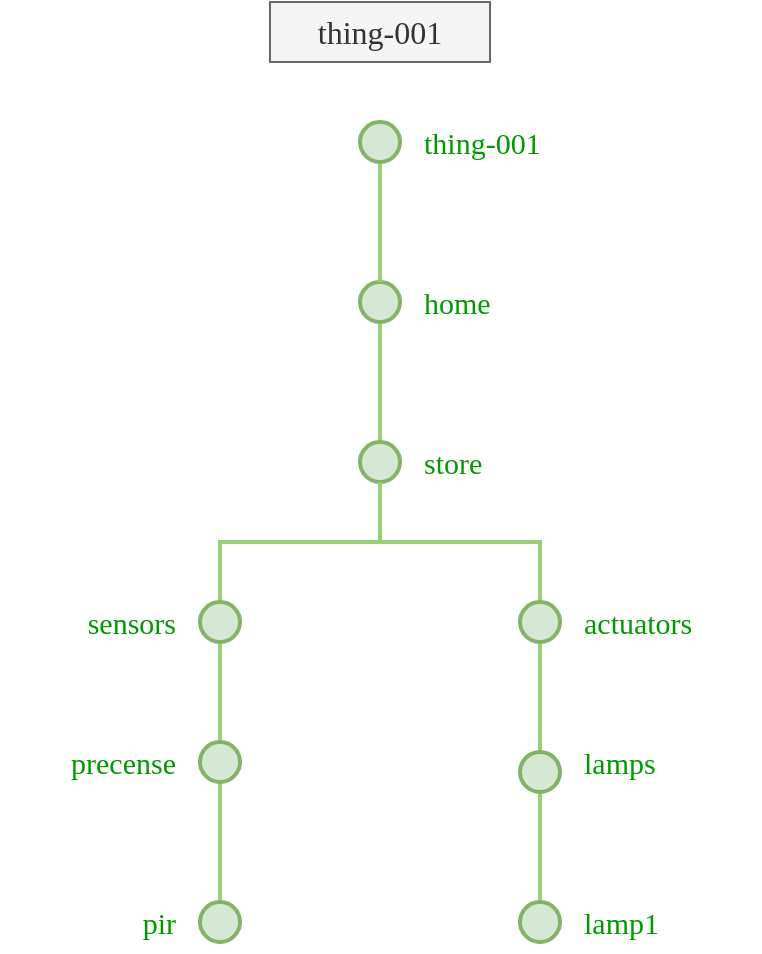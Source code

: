 <mxfile version="22.0.2" type="device">
  <diagram name="Página-1" id="sKd3tsI22_V5jR-nHXxZ">
    <mxGraphModel dx="607" dy="367" grid="1" gridSize="10" guides="1" tooltips="1" connect="1" arrows="1" fold="1" page="1" pageScale="1" pageWidth="827" pageHeight="1169" math="0" shadow="0">
      <root>
        <mxCell id="0" />
        <mxCell id="1" parent="0" />
        <mxCell id="aGrfN4Roc2kFLRaL8HcX-4" style="edgeStyle=orthogonalEdgeStyle;rounded=0;orthogonalLoop=1;jettySize=auto;html=1;exitX=0.5;exitY=1;exitDx=0;exitDy=0;entryX=0.5;entryY=0;entryDx=0;entryDy=0;endArrow=none;endFill=0;strokeWidth=2;strokeColor=#97D077;" edge="1" parent="1" source="aGrfN4Roc2kFLRaL8HcX-1" target="aGrfN4Roc2kFLRaL8HcX-3">
          <mxGeometry relative="1" as="geometry" />
        </mxCell>
        <mxCell id="aGrfN4Roc2kFLRaL8HcX-1" value="" style="ellipse;whiteSpace=wrap;html=1;aspect=fixed;fillColor=#d5e8d4;strokeColor=#82b366;strokeWidth=2;" vertex="1" parent="1">
          <mxGeometry x="390" y="190" width="20" height="20" as="geometry" />
        </mxCell>
        <mxCell id="aGrfN4Roc2kFLRaL8HcX-2" value="&lt;font color=&quot;#009900&quot; face=&quot;Lucida Console&quot; style=&quot;font-size: 15px;&quot;&gt;home&lt;/font&gt;" style="text;html=1;strokeColor=none;fillColor=none;align=left;verticalAlign=middle;whiteSpace=wrap;rounded=0;" vertex="1" parent="1">
          <mxGeometry x="420" y="185" width="60" height="30" as="geometry" />
        </mxCell>
        <mxCell id="aGrfN4Roc2kFLRaL8HcX-7" style="edgeStyle=orthogonalEdgeStyle;rounded=0;orthogonalLoop=1;jettySize=auto;html=1;exitX=0.5;exitY=1;exitDx=0;exitDy=0;entryX=0.5;entryY=0;entryDx=0;entryDy=0;endArrow=none;endFill=0;strokeWidth=2;strokeColor=#97D077;" edge="1" parent="1" source="aGrfN4Roc2kFLRaL8HcX-3" target="aGrfN4Roc2kFLRaL8HcX-6">
          <mxGeometry relative="1" as="geometry" />
        </mxCell>
        <mxCell id="aGrfN4Roc2kFLRaL8HcX-3" value="" style="ellipse;whiteSpace=wrap;html=1;aspect=fixed;fillColor=#d5e8d4;strokeColor=#82b366;strokeWidth=2;" vertex="1" parent="1">
          <mxGeometry x="390" y="270" width="20" height="20" as="geometry" />
        </mxCell>
        <mxCell id="aGrfN4Roc2kFLRaL8HcX-5" value="&lt;font color=&quot;#009900&quot; face=&quot;Lucida Console&quot; style=&quot;font-size: 15px;&quot;&gt;store&lt;/font&gt;" style="text;html=1;strokeColor=none;fillColor=none;align=left;verticalAlign=middle;whiteSpace=wrap;rounded=0;" vertex="1" parent="1">
          <mxGeometry x="420" y="265" width="90" height="30" as="geometry" />
        </mxCell>
        <mxCell id="aGrfN4Roc2kFLRaL8HcX-19" style="edgeStyle=orthogonalEdgeStyle;rounded=0;orthogonalLoop=1;jettySize=auto;html=1;exitX=0.5;exitY=1;exitDx=0;exitDy=0;entryX=0.5;entryY=0;entryDx=0;entryDy=0;endArrow=none;endFill=0;strokeWidth=2;strokeColor=#97D077;" edge="1" parent="1" source="aGrfN4Roc2kFLRaL8HcX-6" target="aGrfN4Roc2kFLRaL8HcX-18">
          <mxGeometry relative="1" as="geometry" />
        </mxCell>
        <mxCell id="aGrfN4Roc2kFLRaL8HcX-6" value="" style="ellipse;whiteSpace=wrap;html=1;aspect=fixed;fillColor=#d5e8d4;strokeColor=#82b366;strokeWidth=2;" vertex="1" parent="1">
          <mxGeometry x="310" y="350" width="20" height="20" as="geometry" />
        </mxCell>
        <mxCell id="aGrfN4Roc2kFLRaL8HcX-8" value="&lt;font color=&quot;#009900&quot; face=&quot;Lucida Console&quot; style=&quot;font-size: 15px;&quot;&gt;sensors&lt;/font&gt;" style="text;html=1;strokeColor=none;fillColor=none;align=right;verticalAlign=middle;whiteSpace=wrap;rounded=0;" vertex="1" parent="1">
          <mxGeometry x="210" y="345" width="90" height="30" as="geometry" />
        </mxCell>
        <mxCell id="aGrfN4Roc2kFLRaL8HcX-10" value="&lt;font face=&quot;Lucida Console&quot; style=&quot;font-size: 16px;&quot;&gt;thing-001&lt;/font&gt;" style="text;html=1;strokeColor=#666666;fillColor=#f5f5f5;align=center;verticalAlign=middle;whiteSpace=wrap;rounded=0;fontColor=#333333;" vertex="1" parent="1">
          <mxGeometry x="345" y="50" width="110" height="30" as="geometry" />
        </mxCell>
        <mxCell id="aGrfN4Roc2kFLRaL8HcX-13" style="edgeStyle=orthogonalEdgeStyle;rounded=0;orthogonalLoop=1;jettySize=auto;html=1;exitX=0.5;exitY=0;exitDx=0;exitDy=0;entryX=0.5;entryY=1;entryDx=0;entryDy=0;strokeWidth=2;strokeColor=#97D077;endArrow=none;endFill=0;" edge="1" parent="1" source="aGrfN4Roc2kFLRaL8HcX-12" target="aGrfN4Roc2kFLRaL8HcX-3">
          <mxGeometry relative="1" as="geometry" />
        </mxCell>
        <mxCell id="aGrfN4Roc2kFLRaL8HcX-25" style="edgeStyle=orthogonalEdgeStyle;rounded=0;orthogonalLoop=1;jettySize=auto;html=1;exitX=0.5;exitY=1;exitDx=0;exitDy=0;entryX=0.5;entryY=0;entryDx=0;entryDy=0;strokeColor=#97D077;endArrow=none;endFill=0;strokeWidth=2;" edge="1" parent="1" source="aGrfN4Roc2kFLRaL8HcX-12" target="aGrfN4Roc2kFLRaL8HcX-24">
          <mxGeometry relative="1" as="geometry" />
        </mxCell>
        <mxCell id="aGrfN4Roc2kFLRaL8HcX-12" value="" style="ellipse;whiteSpace=wrap;html=1;aspect=fixed;fillColor=#d5e8d4;strokeColor=#82b366;strokeWidth=2;" vertex="1" parent="1">
          <mxGeometry x="470" y="350" width="20" height="20" as="geometry" />
        </mxCell>
        <mxCell id="aGrfN4Roc2kFLRaL8HcX-14" value="&lt;font color=&quot;#009900&quot; face=&quot;Lucida Console&quot; style=&quot;font-size: 15px;&quot;&gt;actuators&lt;/font&gt;" style="text;html=1;strokeColor=none;fillColor=none;align=left;verticalAlign=middle;whiteSpace=wrap;rounded=0;" vertex="1" parent="1">
          <mxGeometry x="500" y="345" width="90" height="30" as="geometry" />
        </mxCell>
        <mxCell id="aGrfN4Roc2kFLRaL8HcX-16" style="edgeStyle=orthogonalEdgeStyle;rounded=0;orthogonalLoop=1;jettySize=auto;html=1;exitX=0.5;exitY=1;exitDx=0;exitDy=0;entryX=0.5;entryY=0;entryDx=0;entryDy=0;strokeWidth=2;strokeColor=#97D077;endArrow=none;endFill=0;" edge="1" parent="1" source="aGrfN4Roc2kFLRaL8HcX-15" target="aGrfN4Roc2kFLRaL8HcX-1">
          <mxGeometry relative="1" as="geometry" />
        </mxCell>
        <mxCell id="aGrfN4Roc2kFLRaL8HcX-15" value="" style="ellipse;whiteSpace=wrap;html=1;aspect=fixed;fillColor=#d5e8d4;strokeColor=#82b366;strokeWidth=2;" vertex="1" parent="1">
          <mxGeometry x="390" y="110" width="20" height="20" as="geometry" />
        </mxCell>
        <mxCell id="aGrfN4Roc2kFLRaL8HcX-17" value="&lt;font color=&quot;#009900&quot; face=&quot;Lucida Console&quot; style=&quot;font-size: 15px;&quot;&gt;thing-001&lt;/font&gt;" style="text;html=1;strokeColor=none;fillColor=none;align=left;verticalAlign=middle;whiteSpace=wrap;rounded=0;" vertex="1" parent="1">
          <mxGeometry x="420" y="105" width="100" height="30" as="geometry" />
        </mxCell>
        <mxCell id="aGrfN4Roc2kFLRaL8HcX-22" style="edgeStyle=orthogonalEdgeStyle;rounded=0;orthogonalLoop=1;jettySize=auto;html=1;exitX=0.5;exitY=1;exitDx=0;exitDy=0;entryX=0.5;entryY=0;entryDx=0;entryDy=0;endArrow=none;endFill=0;strokeWidth=2;strokeColor=#97D077;" edge="1" parent="1" source="aGrfN4Roc2kFLRaL8HcX-18" target="aGrfN4Roc2kFLRaL8HcX-21">
          <mxGeometry relative="1" as="geometry" />
        </mxCell>
        <mxCell id="aGrfN4Roc2kFLRaL8HcX-18" value="" style="ellipse;whiteSpace=wrap;html=1;aspect=fixed;fillColor=#d5e8d4;strokeColor=#82b366;strokeWidth=2;" vertex="1" parent="1">
          <mxGeometry x="310" y="420" width="20" height="20" as="geometry" />
        </mxCell>
        <mxCell id="aGrfN4Roc2kFLRaL8HcX-20" value="&lt;font color=&quot;#009900&quot; face=&quot;Lucida Console&quot; style=&quot;font-size: 15px;&quot;&gt;precense&lt;/font&gt;" style="text;html=1;strokeColor=none;fillColor=none;align=right;verticalAlign=middle;whiteSpace=wrap;rounded=0;" vertex="1" parent="1">
          <mxGeometry x="210" y="415" width="90" height="30" as="geometry" />
        </mxCell>
        <mxCell id="aGrfN4Roc2kFLRaL8HcX-21" value="" style="ellipse;whiteSpace=wrap;html=1;aspect=fixed;fillColor=#d5e8d4;strokeColor=#82b366;strokeWidth=2;" vertex="1" parent="1">
          <mxGeometry x="310" y="500" width="20" height="20" as="geometry" />
        </mxCell>
        <mxCell id="aGrfN4Roc2kFLRaL8HcX-23" value="&lt;font color=&quot;#009900&quot; face=&quot;Lucida Console&quot; style=&quot;font-size: 15px;&quot;&gt;pir&lt;/font&gt;" style="text;html=1;strokeColor=none;fillColor=none;align=right;verticalAlign=middle;whiteSpace=wrap;rounded=0;" vertex="1" parent="1">
          <mxGeometry x="210" y="495" width="90" height="30" as="geometry" />
        </mxCell>
        <mxCell id="aGrfN4Roc2kFLRaL8HcX-27" style="edgeStyle=orthogonalEdgeStyle;rounded=0;orthogonalLoop=1;jettySize=auto;html=1;exitX=0.5;exitY=1;exitDx=0;exitDy=0;entryX=0.5;entryY=0;entryDx=0;entryDy=0;strokeWidth=2;endArrow=none;endFill=0;strokeColor=#97D077;" edge="1" parent="1" source="aGrfN4Roc2kFLRaL8HcX-24" target="aGrfN4Roc2kFLRaL8HcX-26">
          <mxGeometry relative="1" as="geometry" />
        </mxCell>
        <mxCell id="aGrfN4Roc2kFLRaL8HcX-24" value="" style="ellipse;whiteSpace=wrap;html=1;aspect=fixed;fillColor=#d5e8d4;strokeColor=#82b366;strokeWidth=2;" vertex="1" parent="1">
          <mxGeometry x="470" y="425" width="20" height="20" as="geometry" />
        </mxCell>
        <mxCell id="aGrfN4Roc2kFLRaL8HcX-26" value="" style="ellipse;whiteSpace=wrap;html=1;aspect=fixed;fillColor=#d5e8d4;strokeColor=#82b366;strokeWidth=2;" vertex="1" parent="1">
          <mxGeometry x="470" y="500" width="20" height="20" as="geometry" />
        </mxCell>
        <mxCell id="aGrfN4Roc2kFLRaL8HcX-28" value="&lt;font color=&quot;#009900&quot; face=&quot;Lucida Console&quot; style=&quot;font-size: 15px;&quot;&gt;lamps&lt;/font&gt;" style="text;html=1;strokeColor=none;fillColor=none;align=left;verticalAlign=middle;whiteSpace=wrap;rounded=0;" vertex="1" parent="1">
          <mxGeometry x="500" y="415" width="90" height="30" as="geometry" />
        </mxCell>
        <mxCell id="aGrfN4Roc2kFLRaL8HcX-29" value="&lt;font color=&quot;#009900&quot; face=&quot;Lucida Console&quot; style=&quot;font-size: 15px;&quot;&gt;lamp1&lt;/font&gt;" style="text;html=1;strokeColor=none;fillColor=none;align=left;verticalAlign=middle;whiteSpace=wrap;rounded=0;" vertex="1" parent="1">
          <mxGeometry x="500" y="495" width="90" height="30" as="geometry" />
        </mxCell>
      </root>
    </mxGraphModel>
  </diagram>
</mxfile>
